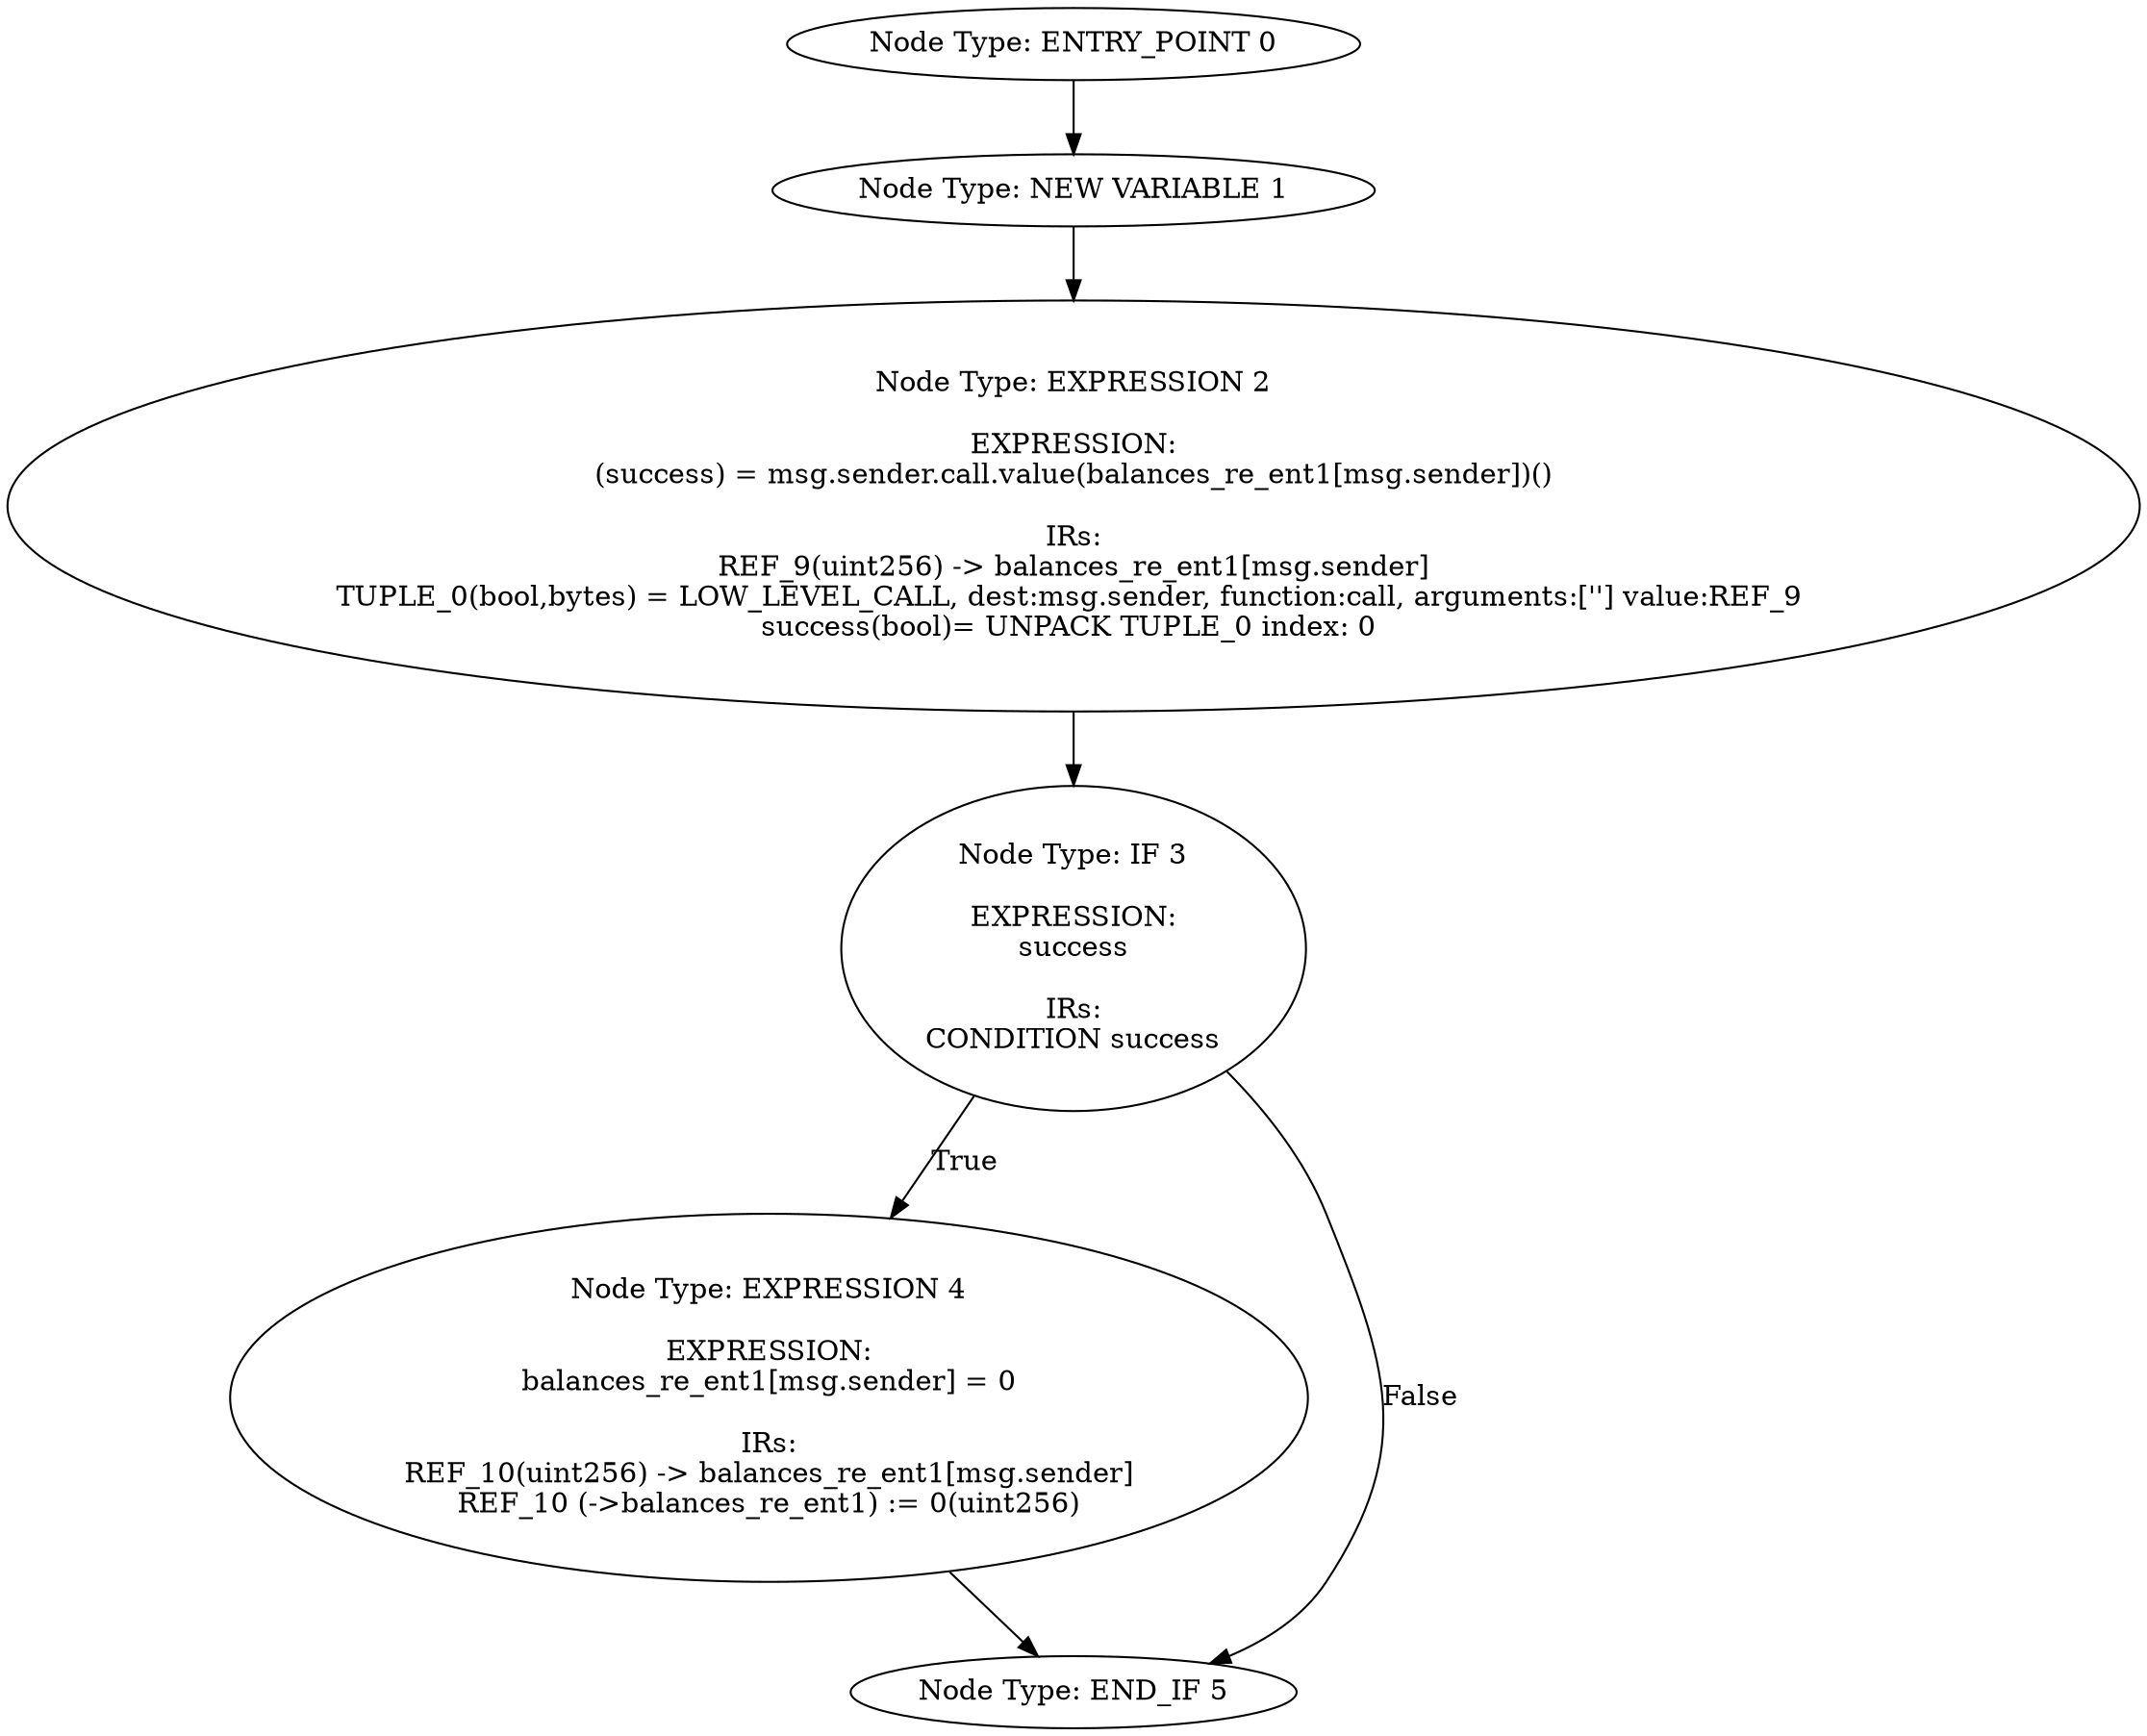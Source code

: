 digraph{
0[label="Node Type: ENTRY_POINT 0
"];
0->1;
1[label="Node Type: NEW VARIABLE 1
"];
1->2;
2[label="Node Type: EXPRESSION 2

EXPRESSION:
(success) = msg.sender.call.value(balances_re_ent1[msg.sender])()

IRs:
REF_9(uint256) -> balances_re_ent1[msg.sender]
TUPLE_0(bool,bytes) = LOW_LEVEL_CALL, dest:msg.sender, function:call, arguments:[''] value:REF_9 
success(bool)= UNPACK TUPLE_0 index: 0 "];
2->3;
3[label="Node Type: IF 3

EXPRESSION:
success

IRs:
CONDITION success"];
3->4[label="True"];
3->5[label="False"];
4[label="Node Type: EXPRESSION 4

EXPRESSION:
balances_re_ent1[msg.sender] = 0

IRs:
REF_10(uint256) -> balances_re_ent1[msg.sender]
REF_10 (->balances_re_ent1) := 0(uint256)"];
4->5;
5[label="Node Type: END_IF 5
"];
}
